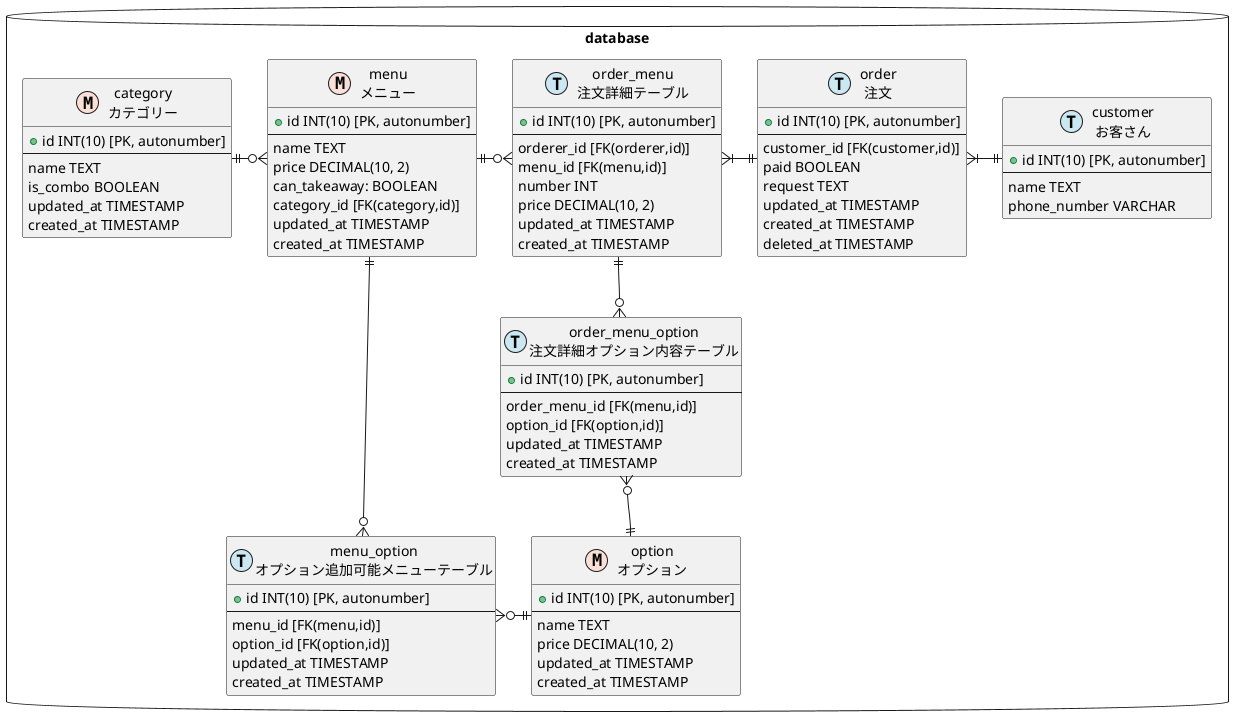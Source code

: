@startuml

!define MASTER F9DFD5
!define TRANSACTION CAE7F2

package database <<Database>> {
  entity category as "category\nカテゴリー" <<M,MASTER>> {
    + id INT(10) [PK, autonumber]
    --
    name TEXT
    is_combo BOOLEAN
    updated_at TIMESTAMP
    created_at TIMESTAMP
  }
  
  entity menu as "menu\nメニュー" <<M,MASTER>> {
    + id INT(10) [PK, autonumber]
    --
    name TEXT
    price DECIMAL(10, 2)
    can_takeaway: BOOLEAN
    category_id [FK(category,id)]
    updated_at TIMESTAMP
    created_at TIMESTAMP
  }
  
  entity option as "option\nオプション" <<M,MASTER>> {
    + id INT(10) [PK, autonumber]
    --
    name TEXT
    price DECIMAL(10, 2)
    updated_at TIMESTAMP
    created_at TIMESTAMP
  }
  
  entity customer as "customer\nお客さん" <<T,TRANSACTION>> {
    + id INT(10) [PK, autonumber]
    --
    name TEXT
    phone_number VARCHAR
  }
  
  entity order as "order\n注文" <<T,TRANSACTION>> {
    + id INT(10) [PK, autonumber]
    --
    customer_id [FK(customer,id)]
    paid BOOLEAN
    request TEXT
    updated_at TIMESTAMP
    created_at TIMESTAMP
    deleted_at TIMESTAMP
  }
  
  entity order_menu as "order_menu\n注文詳細テーブル" <<T,TRANSACTION>> {
    + id INT(10) [PK, autonumber]
    --
    orderer_id [FK(orderer,id)]
    menu_id [FK(menu,id)]
    number INT
    price DECIMAL(10, 2)
    updated_at TIMESTAMP
    created_at TIMESTAMP
  }
  
    entity menu_option as "menu_option\nオプション追加可能メニューテーブル" <<T,TRANSACTION>> {
    + id INT(10) [PK, autonumber]
    --
    menu_id [FK(menu,id)]
    option_id [FK(option,id)]
    updated_at TIMESTAMP
    created_at TIMESTAMP
  }
  
  entity order_menu_option as "order_menu_option\n注文詳細オプション内容テーブル" <<T,TRANSACTION>> {
    + id INT(10) [PK, autonumber]
    --
    order_menu_id [FK(menu,id)]
    option_id [FK(option,id)]
    updated_at TIMESTAMP
    created_at TIMESTAMP
  }
  
  category ||-right-o{ menu
  menu ||-right-o{ order_menu
  menu ||-down-o{ menu_option
  customer ||-le-|{ order
  order ||-left-|{ order_menu
  option ||-up-o{ order_menu_option
  option ||-left-o{ menu_option
  order_menu ||-down-o{ order_menu_option
}


@enduml
